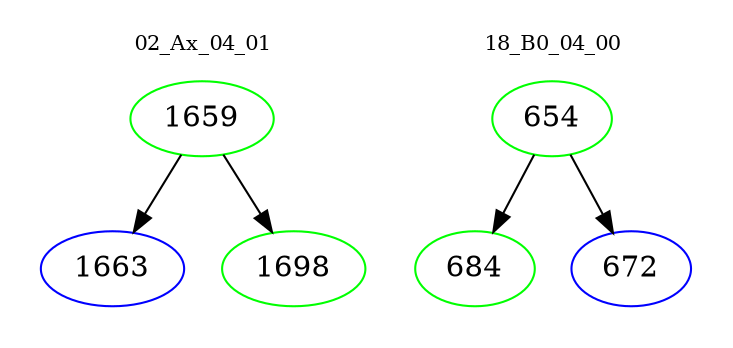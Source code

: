digraph{
subgraph cluster_0 {
color = white
label = "02_Ax_04_01";
fontsize=10;
T0_1659 [label="1659", color="green"]
T0_1659 -> T0_1663 [color="black"]
T0_1663 [label="1663", color="blue"]
T0_1659 -> T0_1698 [color="black"]
T0_1698 [label="1698", color="green"]
}
subgraph cluster_1 {
color = white
label = "18_B0_04_00";
fontsize=10;
T1_654 [label="654", color="green"]
T1_654 -> T1_684 [color="black"]
T1_684 [label="684", color="green"]
T1_654 -> T1_672 [color="black"]
T1_672 [label="672", color="blue"]
}
}
